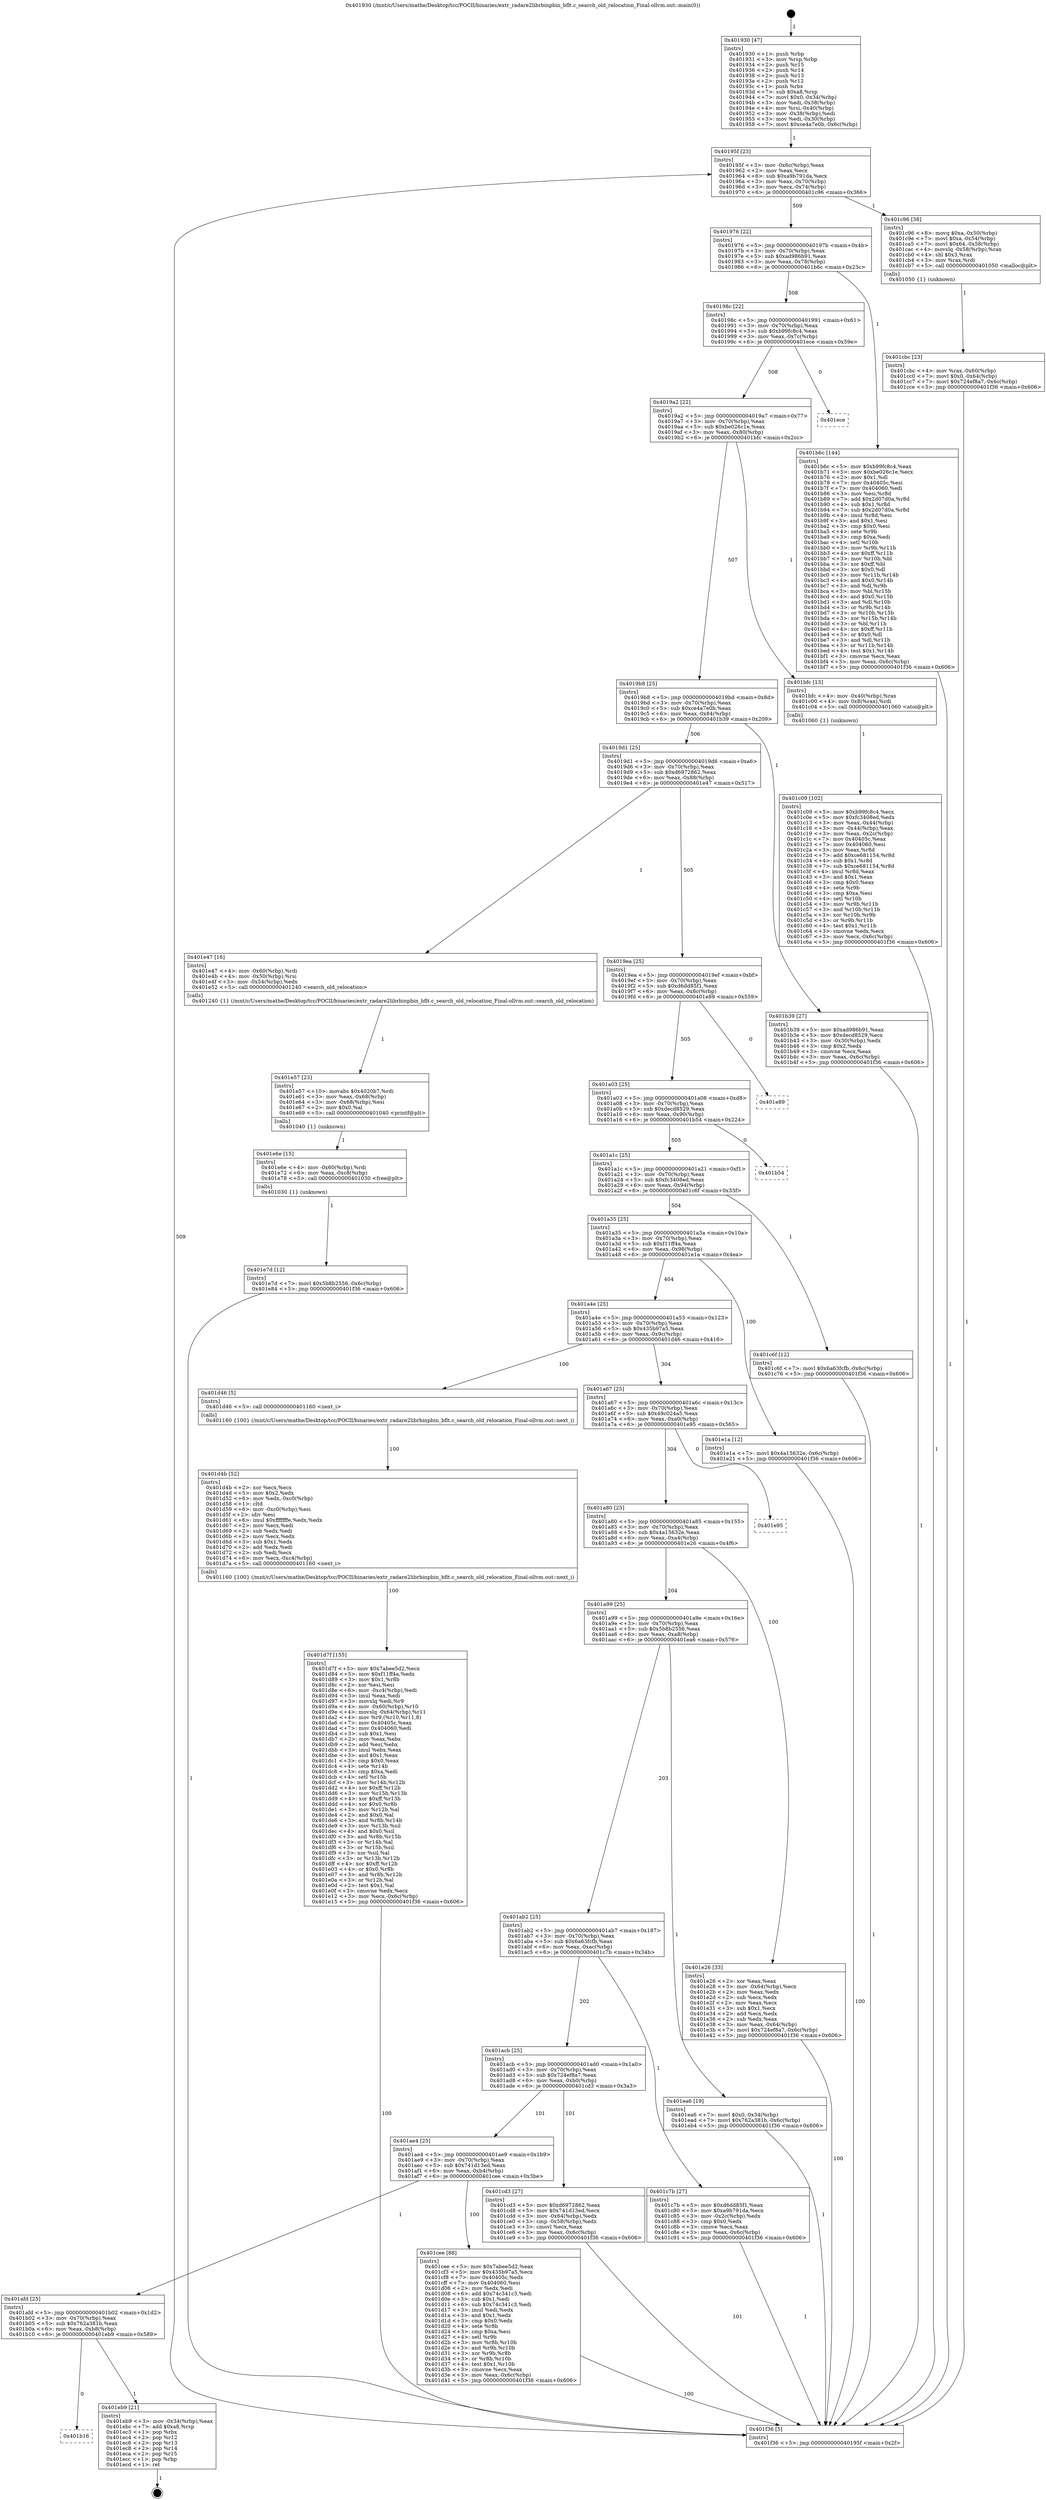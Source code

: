 digraph "0x401930" {
  label = "0x401930 (/mnt/c/Users/mathe/Desktop/tcc/POCII/binaries/extr_radare2librbinpbin_bflt.c_search_old_relocation_Final-ollvm.out::main(0))"
  labelloc = "t"
  node[shape=record]

  Entry [label="",width=0.3,height=0.3,shape=circle,fillcolor=black,style=filled]
  "0x40195f" [label="{
     0x40195f [23]\l
     | [instrs]\l
     &nbsp;&nbsp;0x40195f \<+3\>: mov -0x6c(%rbp),%eax\l
     &nbsp;&nbsp;0x401962 \<+2\>: mov %eax,%ecx\l
     &nbsp;&nbsp;0x401964 \<+6\>: sub $0xa9b791da,%ecx\l
     &nbsp;&nbsp;0x40196a \<+3\>: mov %eax,-0x70(%rbp)\l
     &nbsp;&nbsp;0x40196d \<+3\>: mov %ecx,-0x74(%rbp)\l
     &nbsp;&nbsp;0x401970 \<+6\>: je 0000000000401c96 \<main+0x366\>\l
  }"]
  "0x401c96" [label="{
     0x401c96 [38]\l
     | [instrs]\l
     &nbsp;&nbsp;0x401c96 \<+8\>: movq $0xa,-0x50(%rbp)\l
     &nbsp;&nbsp;0x401c9e \<+7\>: movl $0xa,-0x54(%rbp)\l
     &nbsp;&nbsp;0x401ca5 \<+7\>: movl $0x64,-0x58(%rbp)\l
     &nbsp;&nbsp;0x401cac \<+4\>: movslq -0x58(%rbp),%rax\l
     &nbsp;&nbsp;0x401cb0 \<+4\>: shl $0x3,%rax\l
     &nbsp;&nbsp;0x401cb4 \<+3\>: mov %rax,%rdi\l
     &nbsp;&nbsp;0x401cb7 \<+5\>: call 0000000000401050 \<malloc@plt\>\l
     | [calls]\l
     &nbsp;&nbsp;0x401050 \{1\} (unknown)\l
  }"]
  "0x401976" [label="{
     0x401976 [22]\l
     | [instrs]\l
     &nbsp;&nbsp;0x401976 \<+5\>: jmp 000000000040197b \<main+0x4b\>\l
     &nbsp;&nbsp;0x40197b \<+3\>: mov -0x70(%rbp),%eax\l
     &nbsp;&nbsp;0x40197e \<+5\>: sub $0xad986b91,%eax\l
     &nbsp;&nbsp;0x401983 \<+3\>: mov %eax,-0x78(%rbp)\l
     &nbsp;&nbsp;0x401986 \<+6\>: je 0000000000401b6c \<main+0x23c\>\l
  }"]
  Exit [label="",width=0.3,height=0.3,shape=circle,fillcolor=black,style=filled,peripheries=2]
  "0x401b6c" [label="{
     0x401b6c [144]\l
     | [instrs]\l
     &nbsp;&nbsp;0x401b6c \<+5\>: mov $0xb99fc8c4,%eax\l
     &nbsp;&nbsp;0x401b71 \<+5\>: mov $0xbe026c1e,%ecx\l
     &nbsp;&nbsp;0x401b76 \<+2\>: mov $0x1,%dl\l
     &nbsp;&nbsp;0x401b78 \<+7\>: mov 0x40405c,%esi\l
     &nbsp;&nbsp;0x401b7f \<+7\>: mov 0x404060,%edi\l
     &nbsp;&nbsp;0x401b86 \<+3\>: mov %esi,%r8d\l
     &nbsp;&nbsp;0x401b89 \<+7\>: add $0x2d07d0a,%r8d\l
     &nbsp;&nbsp;0x401b90 \<+4\>: sub $0x1,%r8d\l
     &nbsp;&nbsp;0x401b94 \<+7\>: sub $0x2d07d0a,%r8d\l
     &nbsp;&nbsp;0x401b9b \<+4\>: imul %r8d,%esi\l
     &nbsp;&nbsp;0x401b9f \<+3\>: and $0x1,%esi\l
     &nbsp;&nbsp;0x401ba2 \<+3\>: cmp $0x0,%esi\l
     &nbsp;&nbsp;0x401ba5 \<+4\>: sete %r9b\l
     &nbsp;&nbsp;0x401ba9 \<+3\>: cmp $0xa,%edi\l
     &nbsp;&nbsp;0x401bac \<+4\>: setl %r10b\l
     &nbsp;&nbsp;0x401bb0 \<+3\>: mov %r9b,%r11b\l
     &nbsp;&nbsp;0x401bb3 \<+4\>: xor $0xff,%r11b\l
     &nbsp;&nbsp;0x401bb7 \<+3\>: mov %r10b,%bl\l
     &nbsp;&nbsp;0x401bba \<+3\>: xor $0xff,%bl\l
     &nbsp;&nbsp;0x401bbd \<+3\>: xor $0x0,%dl\l
     &nbsp;&nbsp;0x401bc0 \<+3\>: mov %r11b,%r14b\l
     &nbsp;&nbsp;0x401bc3 \<+4\>: and $0x0,%r14b\l
     &nbsp;&nbsp;0x401bc7 \<+3\>: and %dl,%r9b\l
     &nbsp;&nbsp;0x401bca \<+3\>: mov %bl,%r15b\l
     &nbsp;&nbsp;0x401bcd \<+4\>: and $0x0,%r15b\l
     &nbsp;&nbsp;0x401bd1 \<+3\>: and %dl,%r10b\l
     &nbsp;&nbsp;0x401bd4 \<+3\>: or %r9b,%r14b\l
     &nbsp;&nbsp;0x401bd7 \<+3\>: or %r10b,%r15b\l
     &nbsp;&nbsp;0x401bda \<+3\>: xor %r15b,%r14b\l
     &nbsp;&nbsp;0x401bdd \<+3\>: or %bl,%r11b\l
     &nbsp;&nbsp;0x401be0 \<+4\>: xor $0xff,%r11b\l
     &nbsp;&nbsp;0x401be4 \<+3\>: or $0x0,%dl\l
     &nbsp;&nbsp;0x401be7 \<+3\>: and %dl,%r11b\l
     &nbsp;&nbsp;0x401bea \<+3\>: or %r11b,%r14b\l
     &nbsp;&nbsp;0x401bed \<+4\>: test $0x1,%r14b\l
     &nbsp;&nbsp;0x401bf1 \<+3\>: cmovne %ecx,%eax\l
     &nbsp;&nbsp;0x401bf4 \<+3\>: mov %eax,-0x6c(%rbp)\l
     &nbsp;&nbsp;0x401bf7 \<+5\>: jmp 0000000000401f36 \<main+0x606\>\l
  }"]
  "0x40198c" [label="{
     0x40198c [22]\l
     | [instrs]\l
     &nbsp;&nbsp;0x40198c \<+5\>: jmp 0000000000401991 \<main+0x61\>\l
     &nbsp;&nbsp;0x401991 \<+3\>: mov -0x70(%rbp),%eax\l
     &nbsp;&nbsp;0x401994 \<+5\>: sub $0xb99fc8c4,%eax\l
     &nbsp;&nbsp;0x401999 \<+3\>: mov %eax,-0x7c(%rbp)\l
     &nbsp;&nbsp;0x40199c \<+6\>: je 0000000000401ece \<main+0x59e\>\l
  }"]
  "0x401b16" [label="{
     0x401b16\l
  }", style=dashed]
  "0x401ece" [label="{
     0x401ece\l
  }", style=dashed]
  "0x4019a2" [label="{
     0x4019a2 [22]\l
     | [instrs]\l
     &nbsp;&nbsp;0x4019a2 \<+5\>: jmp 00000000004019a7 \<main+0x77\>\l
     &nbsp;&nbsp;0x4019a7 \<+3\>: mov -0x70(%rbp),%eax\l
     &nbsp;&nbsp;0x4019aa \<+5\>: sub $0xbe026c1e,%eax\l
     &nbsp;&nbsp;0x4019af \<+3\>: mov %eax,-0x80(%rbp)\l
     &nbsp;&nbsp;0x4019b2 \<+6\>: je 0000000000401bfc \<main+0x2cc\>\l
  }"]
  "0x401eb9" [label="{
     0x401eb9 [21]\l
     | [instrs]\l
     &nbsp;&nbsp;0x401eb9 \<+3\>: mov -0x34(%rbp),%eax\l
     &nbsp;&nbsp;0x401ebc \<+7\>: add $0xa8,%rsp\l
     &nbsp;&nbsp;0x401ec3 \<+1\>: pop %rbx\l
     &nbsp;&nbsp;0x401ec4 \<+2\>: pop %r12\l
     &nbsp;&nbsp;0x401ec6 \<+2\>: pop %r13\l
     &nbsp;&nbsp;0x401ec8 \<+2\>: pop %r14\l
     &nbsp;&nbsp;0x401eca \<+2\>: pop %r15\l
     &nbsp;&nbsp;0x401ecc \<+1\>: pop %rbp\l
     &nbsp;&nbsp;0x401ecd \<+1\>: ret\l
  }"]
  "0x401bfc" [label="{
     0x401bfc [13]\l
     | [instrs]\l
     &nbsp;&nbsp;0x401bfc \<+4\>: mov -0x40(%rbp),%rax\l
     &nbsp;&nbsp;0x401c00 \<+4\>: mov 0x8(%rax),%rdi\l
     &nbsp;&nbsp;0x401c04 \<+5\>: call 0000000000401060 \<atoi@plt\>\l
     | [calls]\l
     &nbsp;&nbsp;0x401060 \{1\} (unknown)\l
  }"]
  "0x4019b8" [label="{
     0x4019b8 [25]\l
     | [instrs]\l
     &nbsp;&nbsp;0x4019b8 \<+5\>: jmp 00000000004019bd \<main+0x8d\>\l
     &nbsp;&nbsp;0x4019bd \<+3\>: mov -0x70(%rbp),%eax\l
     &nbsp;&nbsp;0x4019c0 \<+5\>: sub $0xce4a7e0b,%eax\l
     &nbsp;&nbsp;0x4019c5 \<+6\>: mov %eax,-0x84(%rbp)\l
     &nbsp;&nbsp;0x4019cb \<+6\>: je 0000000000401b39 \<main+0x209\>\l
  }"]
  "0x401e7d" [label="{
     0x401e7d [12]\l
     | [instrs]\l
     &nbsp;&nbsp;0x401e7d \<+7\>: movl $0x5b8b2556,-0x6c(%rbp)\l
     &nbsp;&nbsp;0x401e84 \<+5\>: jmp 0000000000401f36 \<main+0x606\>\l
  }"]
  "0x401b39" [label="{
     0x401b39 [27]\l
     | [instrs]\l
     &nbsp;&nbsp;0x401b39 \<+5\>: mov $0xad986b91,%eax\l
     &nbsp;&nbsp;0x401b3e \<+5\>: mov $0xdecd8529,%ecx\l
     &nbsp;&nbsp;0x401b43 \<+3\>: mov -0x30(%rbp),%edx\l
     &nbsp;&nbsp;0x401b46 \<+3\>: cmp $0x2,%edx\l
     &nbsp;&nbsp;0x401b49 \<+3\>: cmovne %ecx,%eax\l
     &nbsp;&nbsp;0x401b4c \<+3\>: mov %eax,-0x6c(%rbp)\l
     &nbsp;&nbsp;0x401b4f \<+5\>: jmp 0000000000401f36 \<main+0x606\>\l
  }"]
  "0x4019d1" [label="{
     0x4019d1 [25]\l
     | [instrs]\l
     &nbsp;&nbsp;0x4019d1 \<+5\>: jmp 00000000004019d6 \<main+0xa6\>\l
     &nbsp;&nbsp;0x4019d6 \<+3\>: mov -0x70(%rbp),%eax\l
     &nbsp;&nbsp;0x4019d9 \<+5\>: sub $0xd6972862,%eax\l
     &nbsp;&nbsp;0x4019de \<+6\>: mov %eax,-0x88(%rbp)\l
     &nbsp;&nbsp;0x4019e4 \<+6\>: je 0000000000401e47 \<main+0x517\>\l
  }"]
  "0x401f36" [label="{
     0x401f36 [5]\l
     | [instrs]\l
     &nbsp;&nbsp;0x401f36 \<+5\>: jmp 000000000040195f \<main+0x2f\>\l
  }"]
  "0x401930" [label="{
     0x401930 [47]\l
     | [instrs]\l
     &nbsp;&nbsp;0x401930 \<+1\>: push %rbp\l
     &nbsp;&nbsp;0x401931 \<+3\>: mov %rsp,%rbp\l
     &nbsp;&nbsp;0x401934 \<+2\>: push %r15\l
     &nbsp;&nbsp;0x401936 \<+2\>: push %r14\l
     &nbsp;&nbsp;0x401938 \<+2\>: push %r13\l
     &nbsp;&nbsp;0x40193a \<+2\>: push %r12\l
     &nbsp;&nbsp;0x40193c \<+1\>: push %rbx\l
     &nbsp;&nbsp;0x40193d \<+7\>: sub $0xa8,%rsp\l
     &nbsp;&nbsp;0x401944 \<+7\>: movl $0x0,-0x34(%rbp)\l
     &nbsp;&nbsp;0x40194b \<+3\>: mov %edi,-0x38(%rbp)\l
     &nbsp;&nbsp;0x40194e \<+4\>: mov %rsi,-0x40(%rbp)\l
     &nbsp;&nbsp;0x401952 \<+3\>: mov -0x38(%rbp),%edi\l
     &nbsp;&nbsp;0x401955 \<+3\>: mov %edi,-0x30(%rbp)\l
     &nbsp;&nbsp;0x401958 \<+7\>: movl $0xce4a7e0b,-0x6c(%rbp)\l
  }"]
  "0x401c09" [label="{
     0x401c09 [102]\l
     | [instrs]\l
     &nbsp;&nbsp;0x401c09 \<+5\>: mov $0xb99fc8c4,%ecx\l
     &nbsp;&nbsp;0x401c0e \<+5\>: mov $0xfc3408ed,%edx\l
     &nbsp;&nbsp;0x401c13 \<+3\>: mov %eax,-0x44(%rbp)\l
     &nbsp;&nbsp;0x401c16 \<+3\>: mov -0x44(%rbp),%eax\l
     &nbsp;&nbsp;0x401c19 \<+3\>: mov %eax,-0x2c(%rbp)\l
     &nbsp;&nbsp;0x401c1c \<+7\>: mov 0x40405c,%eax\l
     &nbsp;&nbsp;0x401c23 \<+7\>: mov 0x404060,%esi\l
     &nbsp;&nbsp;0x401c2a \<+3\>: mov %eax,%r8d\l
     &nbsp;&nbsp;0x401c2d \<+7\>: add $0xce681154,%r8d\l
     &nbsp;&nbsp;0x401c34 \<+4\>: sub $0x1,%r8d\l
     &nbsp;&nbsp;0x401c38 \<+7\>: sub $0xce681154,%r8d\l
     &nbsp;&nbsp;0x401c3f \<+4\>: imul %r8d,%eax\l
     &nbsp;&nbsp;0x401c43 \<+3\>: and $0x1,%eax\l
     &nbsp;&nbsp;0x401c46 \<+3\>: cmp $0x0,%eax\l
     &nbsp;&nbsp;0x401c49 \<+4\>: sete %r9b\l
     &nbsp;&nbsp;0x401c4d \<+3\>: cmp $0xa,%esi\l
     &nbsp;&nbsp;0x401c50 \<+4\>: setl %r10b\l
     &nbsp;&nbsp;0x401c54 \<+3\>: mov %r9b,%r11b\l
     &nbsp;&nbsp;0x401c57 \<+3\>: and %r10b,%r11b\l
     &nbsp;&nbsp;0x401c5a \<+3\>: xor %r10b,%r9b\l
     &nbsp;&nbsp;0x401c5d \<+3\>: or %r9b,%r11b\l
     &nbsp;&nbsp;0x401c60 \<+4\>: test $0x1,%r11b\l
     &nbsp;&nbsp;0x401c64 \<+3\>: cmovne %edx,%ecx\l
     &nbsp;&nbsp;0x401c67 \<+3\>: mov %ecx,-0x6c(%rbp)\l
     &nbsp;&nbsp;0x401c6a \<+5\>: jmp 0000000000401f36 \<main+0x606\>\l
  }"]
  "0x401e6e" [label="{
     0x401e6e [15]\l
     | [instrs]\l
     &nbsp;&nbsp;0x401e6e \<+4\>: mov -0x60(%rbp),%rdi\l
     &nbsp;&nbsp;0x401e72 \<+6\>: mov %eax,-0xc8(%rbp)\l
     &nbsp;&nbsp;0x401e78 \<+5\>: call 0000000000401030 \<free@plt\>\l
     | [calls]\l
     &nbsp;&nbsp;0x401030 \{1\} (unknown)\l
  }"]
  "0x401e47" [label="{
     0x401e47 [16]\l
     | [instrs]\l
     &nbsp;&nbsp;0x401e47 \<+4\>: mov -0x60(%rbp),%rdi\l
     &nbsp;&nbsp;0x401e4b \<+4\>: mov -0x50(%rbp),%rsi\l
     &nbsp;&nbsp;0x401e4f \<+3\>: mov -0x54(%rbp),%edx\l
     &nbsp;&nbsp;0x401e52 \<+5\>: call 0000000000401240 \<search_old_relocation\>\l
     | [calls]\l
     &nbsp;&nbsp;0x401240 \{1\} (/mnt/c/Users/mathe/Desktop/tcc/POCII/binaries/extr_radare2librbinpbin_bflt.c_search_old_relocation_Final-ollvm.out::search_old_relocation)\l
  }"]
  "0x4019ea" [label="{
     0x4019ea [25]\l
     | [instrs]\l
     &nbsp;&nbsp;0x4019ea \<+5\>: jmp 00000000004019ef \<main+0xbf\>\l
     &nbsp;&nbsp;0x4019ef \<+3\>: mov -0x70(%rbp),%eax\l
     &nbsp;&nbsp;0x4019f2 \<+5\>: sub $0xd6dd85f1,%eax\l
     &nbsp;&nbsp;0x4019f7 \<+6\>: mov %eax,-0x8c(%rbp)\l
     &nbsp;&nbsp;0x4019fd \<+6\>: je 0000000000401e89 \<main+0x559\>\l
  }"]
  "0x401e57" [label="{
     0x401e57 [23]\l
     | [instrs]\l
     &nbsp;&nbsp;0x401e57 \<+10\>: movabs $0x4020b7,%rdi\l
     &nbsp;&nbsp;0x401e61 \<+3\>: mov %eax,-0x68(%rbp)\l
     &nbsp;&nbsp;0x401e64 \<+3\>: mov -0x68(%rbp),%esi\l
     &nbsp;&nbsp;0x401e67 \<+2\>: mov $0x0,%al\l
     &nbsp;&nbsp;0x401e69 \<+5\>: call 0000000000401040 \<printf@plt\>\l
     | [calls]\l
     &nbsp;&nbsp;0x401040 \{1\} (unknown)\l
  }"]
  "0x401e89" [label="{
     0x401e89\l
  }", style=dashed]
  "0x401a03" [label="{
     0x401a03 [25]\l
     | [instrs]\l
     &nbsp;&nbsp;0x401a03 \<+5\>: jmp 0000000000401a08 \<main+0xd8\>\l
     &nbsp;&nbsp;0x401a08 \<+3\>: mov -0x70(%rbp),%eax\l
     &nbsp;&nbsp;0x401a0b \<+5\>: sub $0xdecd8529,%eax\l
     &nbsp;&nbsp;0x401a10 \<+6\>: mov %eax,-0x90(%rbp)\l
     &nbsp;&nbsp;0x401a16 \<+6\>: je 0000000000401b54 \<main+0x224\>\l
  }"]
  "0x401d7f" [label="{
     0x401d7f [155]\l
     | [instrs]\l
     &nbsp;&nbsp;0x401d7f \<+5\>: mov $0x7abee5d2,%ecx\l
     &nbsp;&nbsp;0x401d84 \<+5\>: mov $0xf11ff4a,%edx\l
     &nbsp;&nbsp;0x401d89 \<+3\>: mov $0x1,%r8b\l
     &nbsp;&nbsp;0x401d8c \<+2\>: xor %esi,%esi\l
     &nbsp;&nbsp;0x401d8e \<+6\>: mov -0xc4(%rbp),%edi\l
     &nbsp;&nbsp;0x401d94 \<+3\>: imul %eax,%edi\l
     &nbsp;&nbsp;0x401d97 \<+3\>: movslq %edi,%r9\l
     &nbsp;&nbsp;0x401d9a \<+4\>: mov -0x60(%rbp),%r10\l
     &nbsp;&nbsp;0x401d9e \<+4\>: movslq -0x64(%rbp),%r11\l
     &nbsp;&nbsp;0x401da2 \<+4\>: mov %r9,(%r10,%r11,8)\l
     &nbsp;&nbsp;0x401da6 \<+7\>: mov 0x40405c,%eax\l
     &nbsp;&nbsp;0x401dad \<+7\>: mov 0x404060,%edi\l
     &nbsp;&nbsp;0x401db4 \<+3\>: sub $0x1,%esi\l
     &nbsp;&nbsp;0x401db7 \<+2\>: mov %eax,%ebx\l
     &nbsp;&nbsp;0x401db9 \<+2\>: add %esi,%ebx\l
     &nbsp;&nbsp;0x401dbb \<+3\>: imul %ebx,%eax\l
     &nbsp;&nbsp;0x401dbe \<+3\>: and $0x1,%eax\l
     &nbsp;&nbsp;0x401dc1 \<+3\>: cmp $0x0,%eax\l
     &nbsp;&nbsp;0x401dc4 \<+4\>: sete %r14b\l
     &nbsp;&nbsp;0x401dc8 \<+3\>: cmp $0xa,%edi\l
     &nbsp;&nbsp;0x401dcb \<+4\>: setl %r15b\l
     &nbsp;&nbsp;0x401dcf \<+3\>: mov %r14b,%r12b\l
     &nbsp;&nbsp;0x401dd2 \<+4\>: xor $0xff,%r12b\l
     &nbsp;&nbsp;0x401dd6 \<+3\>: mov %r15b,%r13b\l
     &nbsp;&nbsp;0x401dd9 \<+4\>: xor $0xff,%r13b\l
     &nbsp;&nbsp;0x401ddd \<+4\>: xor $0x0,%r8b\l
     &nbsp;&nbsp;0x401de1 \<+3\>: mov %r12b,%al\l
     &nbsp;&nbsp;0x401de4 \<+2\>: and $0x0,%al\l
     &nbsp;&nbsp;0x401de6 \<+3\>: and %r8b,%r14b\l
     &nbsp;&nbsp;0x401de9 \<+3\>: mov %r13b,%sil\l
     &nbsp;&nbsp;0x401dec \<+4\>: and $0x0,%sil\l
     &nbsp;&nbsp;0x401df0 \<+3\>: and %r8b,%r15b\l
     &nbsp;&nbsp;0x401df3 \<+3\>: or %r14b,%al\l
     &nbsp;&nbsp;0x401df6 \<+3\>: or %r15b,%sil\l
     &nbsp;&nbsp;0x401df9 \<+3\>: xor %sil,%al\l
     &nbsp;&nbsp;0x401dfc \<+3\>: or %r13b,%r12b\l
     &nbsp;&nbsp;0x401dff \<+4\>: xor $0xff,%r12b\l
     &nbsp;&nbsp;0x401e03 \<+4\>: or $0x0,%r8b\l
     &nbsp;&nbsp;0x401e07 \<+3\>: and %r8b,%r12b\l
     &nbsp;&nbsp;0x401e0a \<+3\>: or %r12b,%al\l
     &nbsp;&nbsp;0x401e0d \<+2\>: test $0x1,%al\l
     &nbsp;&nbsp;0x401e0f \<+3\>: cmovne %edx,%ecx\l
     &nbsp;&nbsp;0x401e12 \<+3\>: mov %ecx,-0x6c(%rbp)\l
     &nbsp;&nbsp;0x401e15 \<+5\>: jmp 0000000000401f36 \<main+0x606\>\l
  }"]
  "0x401b54" [label="{
     0x401b54\l
  }", style=dashed]
  "0x401a1c" [label="{
     0x401a1c [25]\l
     | [instrs]\l
     &nbsp;&nbsp;0x401a1c \<+5\>: jmp 0000000000401a21 \<main+0xf1\>\l
     &nbsp;&nbsp;0x401a21 \<+3\>: mov -0x70(%rbp),%eax\l
     &nbsp;&nbsp;0x401a24 \<+5\>: sub $0xfc3408ed,%eax\l
     &nbsp;&nbsp;0x401a29 \<+6\>: mov %eax,-0x94(%rbp)\l
     &nbsp;&nbsp;0x401a2f \<+6\>: je 0000000000401c6f \<main+0x33f\>\l
  }"]
  "0x401d4b" [label="{
     0x401d4b [52]\l
     | [instrs]\l
     &nbsp;&nbsp;0x401d4b \<+2\>: xor %ecx,%ecx\l
     &nbsp;&nbsp;0x401d4d \<+5\>: mov $0x2,%edx\l
     &nbsp;&nbsp;0x401d52 \<+6\>: mov %edx,-0xc0(%rbp)\l
     &nbsp;&nbsp;0x401d58 \<+1\>: cltd\l
     &nbsp;&nbsp;0x401d59 \<+6\>: mov -0xc0(%rbp),%esi\l
     &nbsp;&nbsp;0x401d5f \<+2\>: idiv %esi\l
     &nbsp;&nbsp;0x401d61 \<+6\>: imul $0xfffffffe,%edx,%edx\l
     &nbsp;&nbsp;0x401d67 \<+2\>: mov %ecx,%edi\l
     &nbsp;&nbsp;0x401d69 \<+2\>: sub %edx,%edi\l
     &nbsp;&nbsp;0x401d6b \<+2\>: mov %ecx,%edx\l
     &nbsp;&nbsp;0x401d6d \<+3\>: sub $0x1,%edx\l
     &nbsp;&nbsp;0x401d70 \<+2\>: add %edx,%edi\l
     &nbsp;&nbsp;0x401d72 \<+2\>: sub %edi,%ecx\l
     &nbsp;&nbsp;0x401d74 \<+6\>: mov %ecx,-0xc4(%rbp)\l
     &nbsp;&nbsp;0x401d7a \<+5\>: call 0000000000401160 \<next_i\>\l
     | [calls]\l
     &nbsp;&nbsp;0x401160 \{100\} (/mnt/c/Users/mathe/Desktop/tcc/POCII/binaries/extr_radare2librbinpbin_bflt.c_search_old_relocation_Final-ollvm.out::next_i)\l
  }"]
  "0x401c6f" [label="{
     0x401c6f [12]\l
     | [instrs]\l
     &nbsp;&nbsp;0x401c6f \<+7\>: movl $0x6a63fcfb,-0x6c(%rbp)\l
     &nbsp;&nbsp;0x401c76 \<+5\>: jmp 0000000000401f36 \<main+0x606\>\l
  }"]
  "0x401a35" [label="{
     0x401a35 [25]\l
     | [instrs]\l
     &nbsp;&nbsp;0x401a35 \<+5\>: jmp 0000000000401a3a \<main+0x10a\>\l
     &nbsp;&nbsp;0x401a3a \<+3\>: mov -0x70(%rbp),%eax\l
     &nbsp;&nbsp;0x401a3d \<+5\>: sub $0xf11ff4a,%eax\l
     &nbsp;&nbsp;0x401a42 \<+6\>: mov %eax,-0x98(%rbp)\l
     &nbsp;&nbsp;0x401a48 \<+6\>: je 0000000000401e1a \<main+0x4ea\>\l
  }"]
  "0x401afd" [label="{
     0x401afd [25]\l
     | [instrs]\l
     &nbsp;&nbsp;0x401afd \<+5\>: jmp 0000000000401b02 \<main+0x1d2\>\l
     &nbsp;&nbsp;0x401b02 \<+3\>: mov -0x70(%rbp),%eax\l
     &nbsp;&nbsp;0x401b05 \<+5\>: sub $0x762a381b,%eax\l
     &nbsp;&nbsp;0x401b0a \<+6\>: mov %eax,-0xb8(%rbp)\l
     &nbsp;&nbsp;0x401b10 \<+6\>: je 0000000000401eb9 \<main+0x589\>\l
  }"]
  "0x401e1a" [label="{
     0x401e1a [12]\l
     | [instrs]\l
     &nbsp;&nbsp;0x401e1a \<+7\>: movl $0x4a15632e,-0x6c(%rbp)\l
     &nbsp;&nbsp;0x401e21 \<+5\>: jmp 0000000000401f36 \<main+0x606\>\l
  }"]
  "0x401a4e" [label="{
     0x401a4e [25]\l
     | [instrs]\l
     &nbsp;&nbsp;0x401a4e \<+5\>: jmp 0000000000401a53 \<main+0x123\>\l
     &nbsp;&nbsp;0x401a53 \<+3\>: mov -0x70(%rbp),%eax\l
     &nbsp;&nbsp;0x401a56 \<+5\>: sub $0x435b97a5,%eax\l
     &nbsp;&nbsp;0x401a5b \<+6\>: mov %eax,-0x9c(%rbp)\l
     &nbsp;&nbsp;0x401a61 \<+6\>: je 0000000000401d46 \<main+0x416\>\l
  }"]
  "0x401cee" [label="{
     0x401cee [88]\l
     | [instrs]\l
     &nbsp;&nbsp;0x401cee \<+5\>: mov $0x7abee5d2,%eax\l
     &nbsp;&nbsp;0x401cf3 \<+5\>: mov $0x435b97a5,%ecx\l
     &nbsp;&nbsp;0x401cf8 \<+7\>: mov 0x40405c,%edx\l
     &nbsp;&nbsp;0x401cff \<+7\>: mov 0x404060,%esi\l
     &nbsp;&nbsp;0x401d06 \<+2\>: mov %edx,%edi\l
     &nbsp;&nbsp;0x401d08 \<+6\>: add $0x74c341c3,%edi\l
     &nbsp;&nbsp;0x401d0e \<+3\>: sub $0x1,%edi\l
     &nbsp;&nbsp;0x401d11 \<+6\>: sub $0x74c341c3,%edi\l
     &nbsp;&nbsp;0x401d17 \<+3\>: imul %edi,%edx\l
     &nbsp;&nbsp;0x401d1a \<+3\>: and $0x1,%edx\l
     &nbsp;&nbsp;0x401d1d \<+3\>: cmp $0x0,%edx\l
     &nbsp;&nbsp;0x401d20 \<+4\>: sete %r8b\l
     &nbsp;&nbsp;0x401d24 \<+3\>: cmp $0xa,%esi\l
     &nbsp;&nbsp;0x401d27 \<+4\>: setl %r9b\l
     &nbsp;&nbsp;0x401d2b \<+3\>: mov %r8b,%r10b\l
     &nbsp;&nbsp;0x401d2e \<+3\>: and %r9b,%r10b\l
     &nbsp;&nbsp;0x401d31 \<+3\>: xor %r9b,%r8b\l
     &nbsp;&nbsp;0x401d34 \<+3\>: or %r8b,%r10b\l
     &nbsp;&nbsp;0x401d37 \<+4\>: test $0x1,%r10b\l
     &nbsp;&nbsp;0x401d3b \<+3\>: cmovne %ecx,%eax\l
     &nbsp;&nbsp;0x401d3e \<+3\>: mov %eax,-0x6c(%rbp)\l
     &nbsp;&nbsp;0x401d41 \<+5\>: jmp 0000000000401f36 \<main+0x606\>\l
  }"]
  "0x401d46" [label="{
     0x401d46 [5]\l
     | [instrs]\l
     &nbsp;&nbsp;0x401d46 \<+5\>: call 0000000000401160 \<next_i\>\l
     | [calls]\l
     &nbsp;&nbsp;0x401160 \{100\} (/mnt/c/Users/mathe/Desktop/tcc/POCII/binaries/extr_radare2librbinpbin_bflt.c_search_old_relocation_Final-ollvm.out::next_i)\l
  }"]
  "0x401a67" [label="{
     0x401a67 [25]\l
     | [instrs]\l
     &nbsp;&nbsp;0x401a67 \<+5\>: jmp 0000000000401a6c \<main+0x13c\>\l
     &nbsp;&nbsp;0x401a6c \<+3\>: mov -0x70(%rbp),%eax\l
     &nbsp;&nbsp;0x401a6f \<+5\>: sub $0x49c024a5,%eax\l
     &nbsp;&nbsp;0x401a74 \<+6\>: mov %eax,-0xa0(%rbp)\l
     &nbsp;&nbsp;0x401a7a \<+6\>: je 0000000000401e95 \<main+0x565\>\l
  }"]
  "0x401ae4" [label="{
     0x401ae4 [25]\l
     | [instrs]\l
     &nbsp;&nbsp;0x401ae4 \<+5\>: jmp 0000000000401ae9 \<main+0x1b9\>\l
     &nbsp;&nbsp;0x401ae9 \<+3\>: mov -0x70(%rbp),%eax\l
     &nbsp;&nbsp;0x401aec \<+5\>: sub $0x741d13ed,%eax\l
     &nbsp;&nbsp;0x401af1 \<+6\>: mov %eax,-0xb4(%rbp)\l
     &nbsp;&nbsp;0x401af7 \<+6\>: je 0000000000401cee \<main+0x3be\>\l
  }"]
  "0x401e95" [label="{
     0x401e95\l
  }", style=dashed]
  "0x401a80" [label="{
     0x401a80 [25]\l
     | [instrs]\l
     &nbsp;&nbsp;0x401a80 \<+5\>: jmp 0000000000401a85 \<main+0x155\>\l
     &nbsp;&nbsp;0x401a85 \<+3\>: mov -0x70(%rbp),%eax\l
     &nbsp;&nbsp;0x401a88 \<+5\>: sub $0x4a15632e,%eax\l
     &nbsp;&nbsp;0x401a8d \<+6\>: mov %eax,-0xa4(%rbp)\l
     &nbsp;&nbsp;0x401a93 \<+6\>: je 0000000000401e26 \<main+0x4f6\>\l
  }"]
  "0x401cd3" [label="{
     0x401cd3 [27]\l
     | [instrs]\l
     &nbsp;&nbsp;0x401cd3 \<+5\>: mov $0xd6972862,%eax\l
     &nbsp;&nbsp;0x401cd8 \<+5\>: mov $0x741d13ed,%ecx\l
     &nbsp;&nbsp;0x401cdd \<+3\>: mov -0x64(%rbp),%edx\l
     &nbsp;&nbsp;0x401ce0 \<+3\>: cmp -0x58(%rbp),%edx\l
     &nbsp;&nbsp;0x401ce3 \<+3\>: cmovl %ecx,%eax\l
     &nbsp;&nbsp;0x401ce6 \<+3\>: mov %eax,-0x6c(%rbp)\l
     &nbsp;&nbsp;0x401ce9 \<+5\>: jmp 0000000000401f36 \<main+0x606\>\l
  }"]
  "0x401e26" [label="{
     0x401e26 [33]\l
     | [instrs]\l
     &nbsp;&nbsp;0x401e26 \<+2\>: xor %eax,%eax\l
     &nbsp;&nbsp;0x401e28 \<+3\>: mov -0x64(%rbp),%ecx\l
     &nbsp;&nbsp;0x401e2b \<+2\>: mov %eax,%edx\l
     &nbsp;&nbsp;0x401e2d \<+2\>: sub %ecx,%edx\l
     &nbsp;&nbsp;0x401e2f \<+2\>: mov %eax,%ecx\l
     &nbsp;&nbsp;0x401e31 \<+3\>: sub $0x1,%ecx\l
     &nbsp;&nbsp;0x401e34 \<+2\>: add %ecx,%edx\l
     &nbsp;&nbsp;0x401e36 \<+2\>: sub %edx,%eax\l
     &nbsp;&nbsp;0x401e38 \<+3\>: mov %eax,-0x64(%rbp)\l
     &nbsp;&nbsp;0x401e3b \<+7\>: movl $0x724ef8a7,-0x6c(%rbp)\l
     &nbsp;&nbsp;0x401e42 \<+5\>: jmp 0000000000401f36 \<main+0x606\>\l
  }"]
  "0x401a99" [label="{
     0x401a99 [25]\l
     | [instrs]\l
     &nbsp;&nbsp;0x401a99 \<+5\>: jmp 0000000000401a9e \<main+0x16e\>\l
     &nbsp;&nbsp;0x401a9e \<+3\>: mov -0x70(%rbp),%eax\l
     &nbsp;&nbsp;0x401aa1 \<+5\>: sub $0x5b8b2556,%eax\l
     &nbsp;&nbsp;0x401aa6 \<+6\>: mov %eax,-0xa8(%rbp)\l
     &nbsp;&nbsp;0x401aac \<+6\>: je 0000000000401ea6 \<main+0x576\>\l
  }"]
  "0x401cbc" [label="{
     0x401cbc [23]\l
     | [instrs]\l
     &nbsp;&nbsp;0x401cbc \<+4\>: mov %rax,-0x60(%rbp)\l
     &nbsp;&nbsp;0x401cc0 \<+7\>: movl $0x0,-0x64(%rbp)\l
     &nbsp;&nbsp;0x401cc7 \<+7\>: movl $0x724ef8a7,-0x6c(%rbp)\l
     &nbsp;&nbsp;0x401cce \<+5\>: jmp 0000000000401f36 \<main+0x606\>\l
  }"]
  "0x401ea6" [label="{
     0x401ea6 [19]\l
     | [instrs]\l
     &nbsp;&nbsp;0x401ea6 \<+7\>: movl $0x0,-0x34(%rbp)\l
     &nbsp;&nbsp;0x401ead \<+7\>: movl $0x762a381b,-0x6c(%rbp)\l
     &nbsp;&nbsp;0x401eb4 \<+5\>: jmp 0000000000401f36 \<main+0x606\>\l
  }"]
  "0x401ab2" [label="{
     0x401ab2 [25]\l
     | [instrs]\l
     &nbsp;&nbsp;0x401ab2 \<+5\>: jmp 0000000000401ab7 \<main+0x187\>\l
     &nbsp;&nbsp;0x401ab7 \<+3\>: mov -0x70(%rbp),%eax\l
     &nbsp;&nbsp;0x401aba \<+5\>: sub $0x6a63fcfb,%eax\l
     &nbsp;&nbsp;0x401abf \<+6\>: mov %eax,-0xac(%rbp)\l
     &nbsp;&nbsp;0x401ac5 \<+6\>: je 0000000000401c7b \<main+0x34b\>\l
  }"]
  "0x401acb" [label="{
     0x401acb [25]\l
     | [instrs]\l
     &nbsp;&nbsp;0x401acb \<+5\>: jmp 0000000000401ad0 \<main+0x1a0\>\l
     &nbsp;&nbsp;0x401ad0 \<+3\>: mov -0x70(%rbp),%eax\l
     &nbsp;&nbsp;0x401ad3 \<+5\>: sub $0x724ef8a7,%eax\l
     &nbsp;&nbsp;0x401ad8 \<+6\>: mov %eax,-0xb0(%rbp)\l
     &nbsp;&nbsp;0x401ade \<+6\>: je 0000000000401cd3 \<main+0x3a3\>\l
  }"]
  "0x401c7b" [label="{
     0x401c7b [27]\l
     | [instrs]\l
     &nbsp;&nbsp;0x401c7b \<+5\>: mov $0xd6dd85f1,%eax\l
     &nbsp;&nbsp;0x401c80 \<+5\>: mov $0xa9b791da,%ecx\l
     &nbsp;&nbsp;0x401c85 \<+3\>: mov -0x2c(%rbp),%edx\l
     &nbsp;&nbsp;0x401c88 \<+3\>: cmp $0x0,%edx\l
     &nbsp;&nbsp;0x401c8b \<+3\>: cmove %ecx,%eax\l
     &nbsp;&nbsp;0x401c8e \<+3\>: mov %eax,-0x6c(%rbp)\l
     &nbsp;&nbsp;0x401c91 \<+5\>: jmp 0000000000401f36 \<main+0x606\>\l
  }"]
  Entry -> "0x401930" [label=" 1"]
  "0x40195f" -> "0x401c96" [label=" 1"]
  "0x40195f" -> "0x401976" [label=" 509"]
  "0x401eb9" -> Exit [label=" 1"]
  "0x401976" -> "0x401b6c" [label=" 1"]
  "0x401976" -> "0x40198c" [label=" 508"]
  "0x401afd" -> "0x401b16" [label=" 0"]
  "0x40198c" -> "0x401ece" [label=" 0"]
  "0x40198c" -> "0x4019a2" [label=" 508"]
  "0x401afd" -> "0x401eb9" [label=" 1"]
  "0x4019a2" -> "0x401bfc" [label=" 1"]
  "0x4019a2" -> "0x4019b8" [label=" 507"]
  "0x401ea6" -> "0x401f36" [label=" 1"]
  "0x4019b8" -> "0x401b39" [label=" 1"]
  "0x4019b8" -> "0x4019d1" [label=" 506"]
  "0x401b39" -> "0x401f36" [label=" 1"]
  "0x401930" -> "0x40195f" [label=" 1"]
  "0x401f36" -> "0x40195f" [label=" 509"]
  "0x401b6c" -> "0x401f36" [label=" 1"]
  "0x401bfc" -> "0x401c09" [label=" 1"]
  "0x401c09" -> "0x401f36" [label=" 1"]
  "0x401e7d" -> "0x401f36" [label=" 1"]
  "0x4019d1" -> "0x401e47" [label=" 1"]
  "0x4019d1" -> "0x4019ea" [label=" 505"]
  "0x401e6e" -> "0x401e7d" [label=" 1"]
  "0x4019ea" -> "0x401e89" [label=" 0"]
  "0x4019ea" -> "0x401a03" [label=" 505"]
  "0x401e57" -> "0x401e6e" [label=" 1"]
  "0x401a03" -> "0x401b54" [label=" 0"]
  "0x401a03" -> "0x401a1c" [label=" 505"]
  "0x401e47" -> "0x401e57" [label=" 1"]
  "0x401a1c" -> "0x401c6f" [label=" 1"]
  "0x401a1c" -> "0x401a35" [label=" 504"]
  "0x401c6f" -> "0x401f36" [label=" 1"]
  "0x401e26" -> "0x401f36" [label=" 100"]
  "0x401a35" -> "0x401e1a" [label=" 100"]
  "0x401a35" -> "0x401a4e" [label=" 404"]
  "0x401e1a" -> "0x401f36" [label=" 100"]
  "0x401a4e" -> "0x401d46" [label=" 100"]
  "0x401a4e" -> "0x401a67" [label=" 304"]
  "0x401d7f" -> "0x401f36" [label=" 100"]
  "0x401a67" -> "0x401e95" [label=" 0"]
  "0x401a67" -> "0x401a80" [label=" 304"]
  "0x401d46" -> "0x401d4b" [label=" 100"]
  "0x401a80" -> "0x401e26" [label=" 100"]
  "0x401a80" -> "0x401a99" [label=" 204"]
  "0x401cee" -> "0x401f36" [label=" 100"]
  "0x401a99" -> "0x401ea6" [label=" 1"]
  "0x401a99" -> "0x401ab2" [label=" 203"]
  "0x401ae4" -> "0x401cee" [label=" 100"]
  "0x401ab2" -> "0x401c7b" [label=" 1"]
  "0x401ab2" -> "0x401acb" [label=" 202"]
  "0x401c7b" -> "0x401f36" [label=" 1"]
  "0x401c96" -> "0x401cbc" [label=" 1"]
  "0x401cbc" -> "0x401f36" [label=" 1"]
  "0x401ae4" -> "0x401afd" [label=" 1"]
  "0x401acb" -> "0x401cd3" [label=" 101"]
  "0x401acb" -> "0x401ae4" [label=" 101"]
  "0x401cd3" -> "0x401f36" [label=" 101"]
  "0x401d4b" -> "0x401d7f" [label=" 100"]
}
